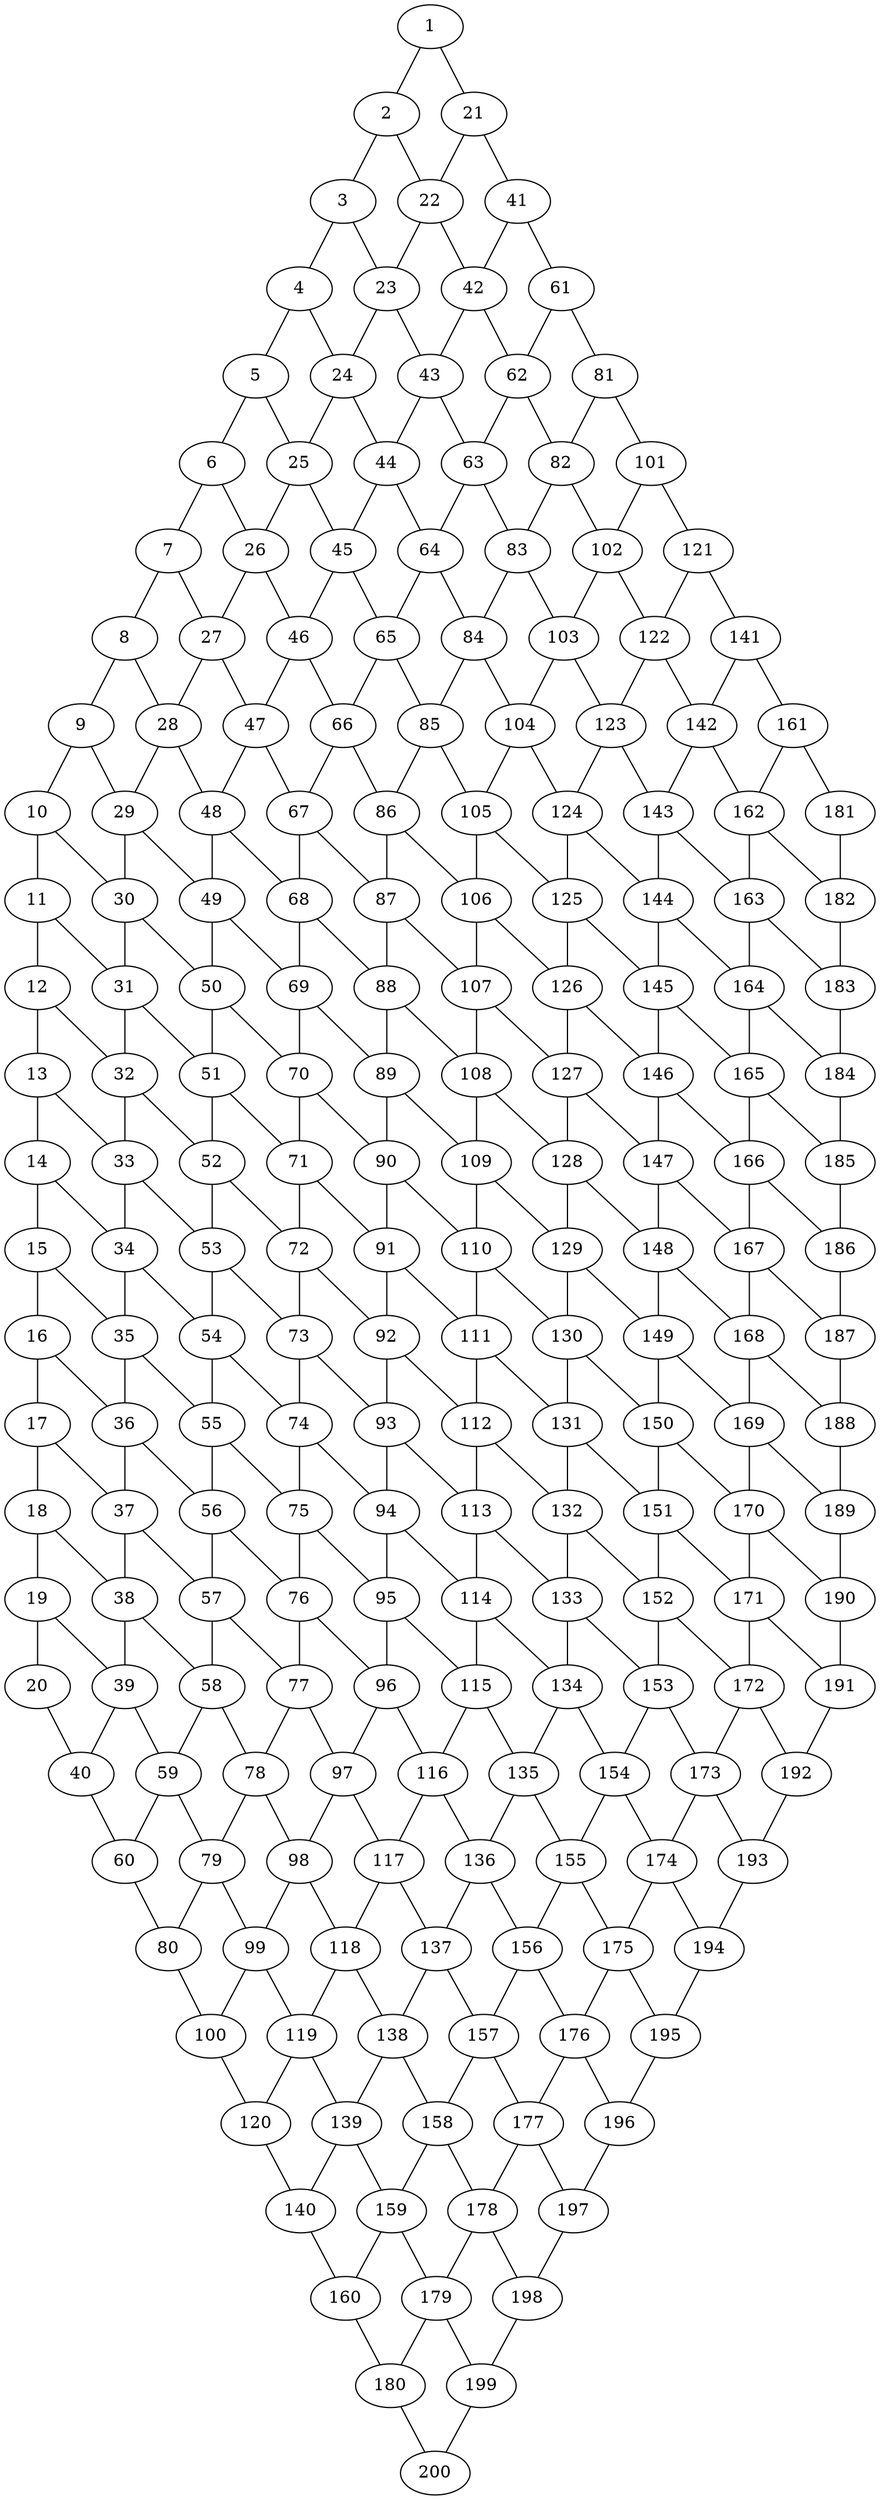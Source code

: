 graph grafoMalla{
1--2
1--21
2--3
2--22
3--4
3--23
4--5
4--24
5--6
5--25
6--7
6--26
7--8
7--27
8--9
8--28
9--10
9--29
10--11
10--30
11--12
11--31
12--13
12--32
13--14
13--33
14--15
14--34
15--16
15--35
16--17
16--36
17--18
17--37
18--19
18--38
19--20
19--39
20--40
21--22
21--41
22--23
22--42
23--24
23--43
24--25
24--44
25--26
25--45
26--27
26--46
27--28
27--47
28--29
28--48
29--30
29--49
30--31
30--50
31--32
31--51
32--33
32--52
33--34
33--53
34--35
34--54
35--36
35--55
36--37
36--56
37--38
37--57
38--39
38--58
39--40
39--59
40--60
41--42
41--61
42--43
42--62
43--44
43--63
44--45
44--64
45--46
45--65
46--47
46--66
47--48
47--67
48--49
48--68
49--50
49--69
50--51
50--70
51--52
51--71
52--53
52--72
53--54
53--73
54--55
54--74
55--56
55--75
56--57
56--76
57--58
57--77
58--59
58--78
59--60
59--79
60--80
61--62
61--81
62--63
62--82
63--64
63--83
64--65
64--84
65--66
65--85
66--67
66--86
67--68
67--87
68--69
68--88
69--70
69--89
70--71
70--90
71--72
71--91
72--73
72--92
73--74
73--93
74--75
74--94
75--76
75--95
76--77
76--96
77--78
77--97
78--79
78--98
79--80
79--99
80--100
81--82
81--101
82--83
82--102
83--84
83--103
84--85
84--104
85--86
85--105
86--87
86--106
87--88
87--107
88--89
88--108
89--90
89--109
90--91
90--110
91--92
91--111
92--93
92--112
93--94
93--113
94--95
94--114
95--96
95--115
96--97
96--116
97--98
97--117
98--99
98--118
99--100
99--119
100--120
101--102
101--121
102--103
102--122
103--104
103--123
104--105
104--124
105--106
105--125
106--107
106--126
107--108
107--127
108--109
108--128
109--110
109--129
110--111
110--130
111--112
111--131
112--113
112--132
113--114
113--133
114--115
114--134
115--116
115--135
116--117
116--136
117--118
117--137
118--119
118--138
119--120
119--139
120--140
121--122
121--141
122--123
122--142
123--124
123--143
124--125
124--144
125--126
125--145
126--127
126--146
127--128
127--147
128--129
128--148
129--130
129--149
130--131
130--150
131--132
131--151
132--133
132--152
133--134
133--153
134--135
134--154
135--136
135--155
136--137
136--156
137--138
137--157
138--139
138--158
139--140
139--159
140--160
141--142
141--161
142--143
142--162
143--144
143--163
144--145
144--164
145--146
145--165
146--147
146--166
147--148
147--167
148--149
148--168
149--150
149--169
150--151
150--170
151--152
151--171
152--153
152--172
153--154
153--173
154--155
154--174
155--156
155--175
156--157
156--176
157--158
157--177
158--159
158--178
159--160
159--179
160--180
161--162
161--181
162--163
162--182
163--164
163--183
164--165
164--184
165--166
165--185
166--167
166--186
167--168
167--187
168--169
168--188
169--170
169--189
170--171
170--190
171--172
171--191
172--173
172--192
173--174
173--193
174--175
174--194
175--176
175--195
176--177
176--196
177--178
177--197
178--179
178--198
179--180
179--199
180--200
181--182
182--183
183--184
184--185
185--186
186--187
187--188
188--189
189--190
190--191
191--192
192--193
193--194
194--195
195--196
196--197
197--198
198--199
199--200
}
